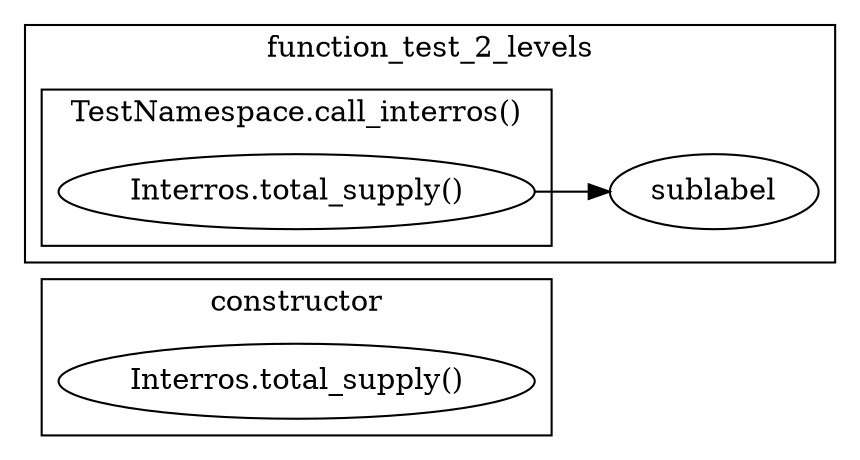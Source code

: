 digraph {
    compound=true;
    subgraph cluster_main_constructor {
        label="constructor"
        n_interros_total_supply [label="Interros.total_supply()"]
        n_interros_total_supply
    }
    subgraph cluster_main_function_test_2_levels {
        label="function_test_2_levels"

        subgraph cluster_call_interros {
            label = "TestNamespace.call_interros()"
            n_interros_total_supply_ [label="Interros.total_supply()"] 
            n_interros_total_supply_
        }
        
        n_test [label="sublabel"]
        n_interros_total_supply_ -> n_test
    }
    rankdir=LR;
}
